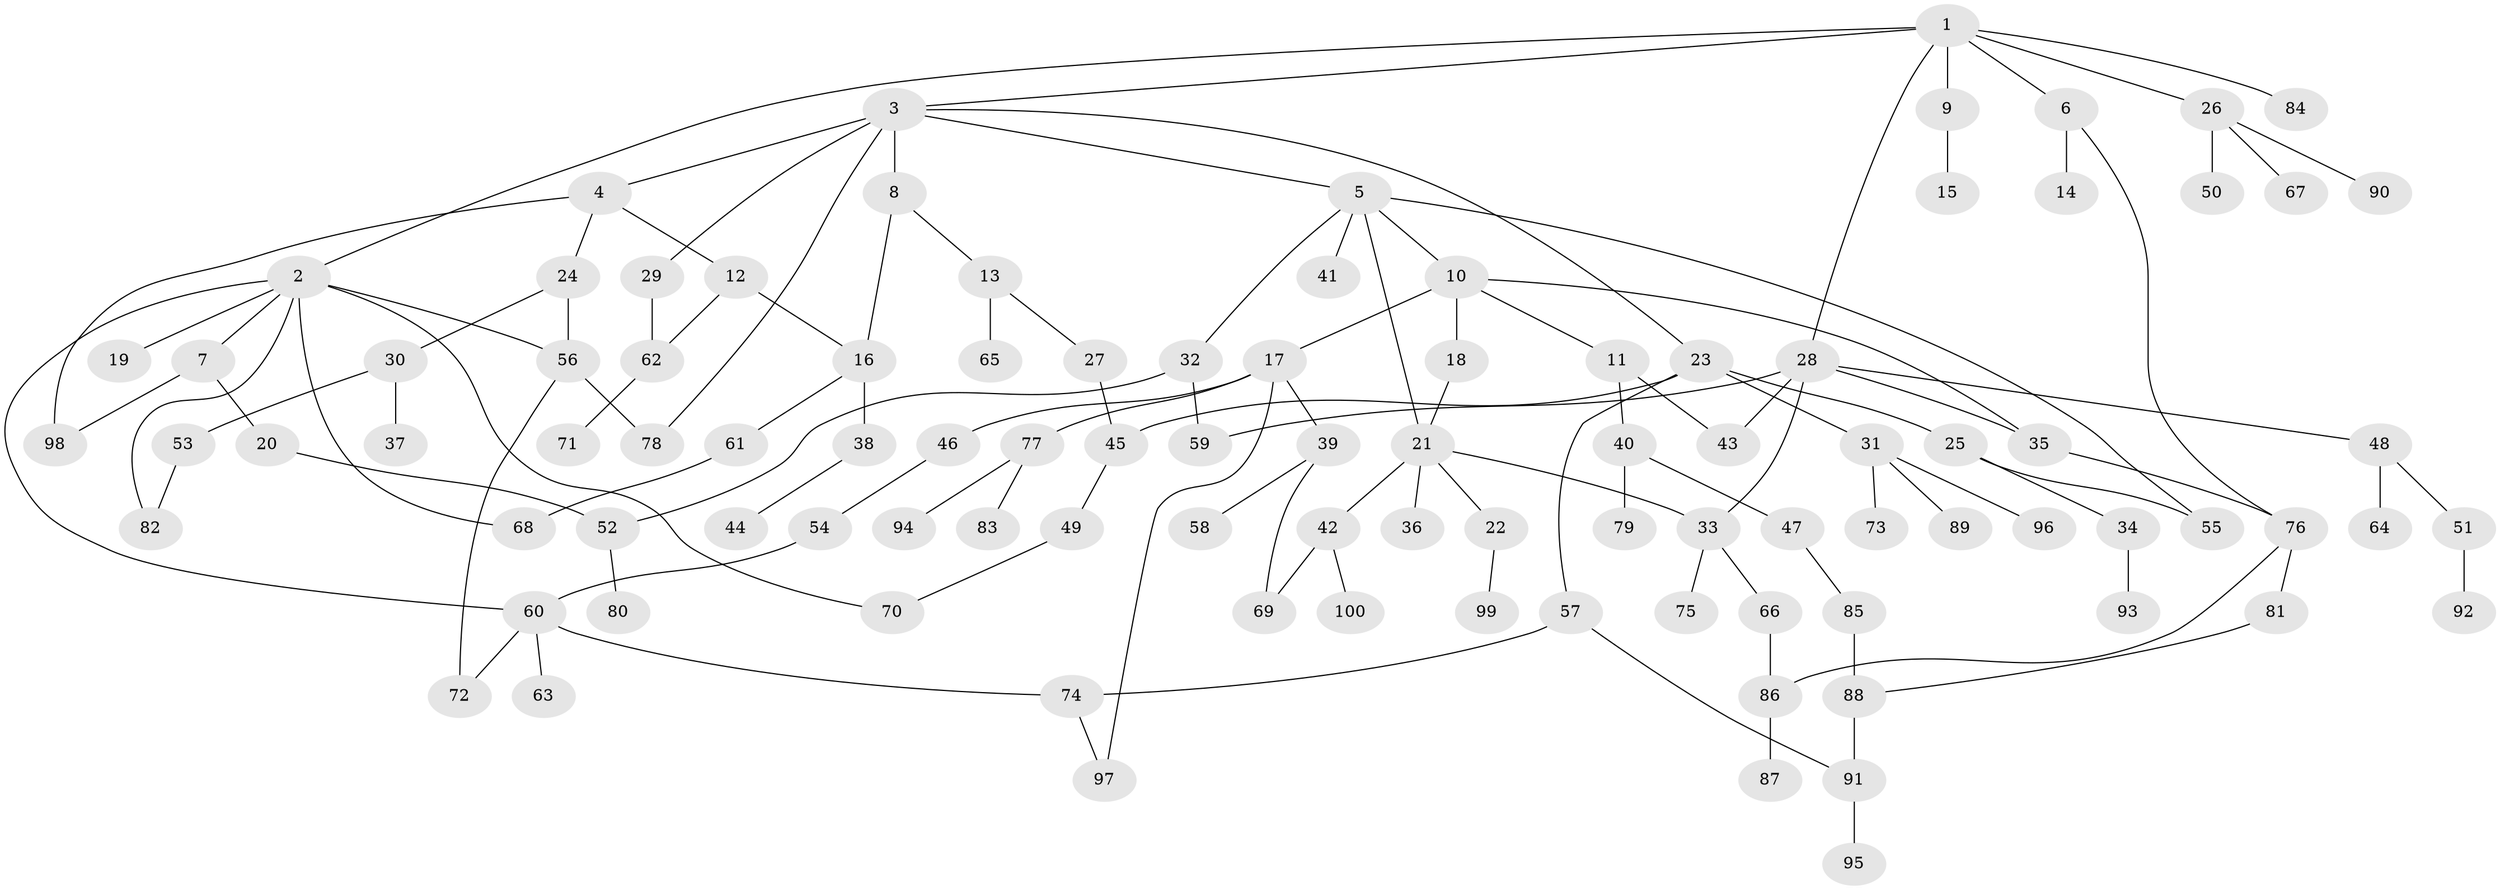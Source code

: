 // Generated by graph-tools (version 1.1) at 2025/34/03/09/25 02:34:29]
// undirected, 100 vertices, 124 edges
graph export_dot {
graph [start="1"]
  node [color=gray90,style=filled];
  1;
  2;
  3;
  4;
  5;
  6;
  7;
  8;
  9;
  10;
  11;
  12;
  13;
  14;
  15;
  16;
  17;
  18;
  19;
  20;
  21;
  22;
  23;
  24;
  25;
  26;
  27;
  28;
  29;
  30;
  31;
  32;
  33;
  34;
  35;
  36;
  37;
  38;
  39;
  40;
  41;
  42;
  43;
  44;
  45;
  46;
  47;
  48;
  49;
  50;
  51;
  52;
  53;
  54;
  55;
  56;
  57;
  58;
  59;
  60;
  61;
  62;
  63;
  64;
  65;
  66;
  67;
  68;
  69;
  70;
  71;
  72;
  73;
  74;
  75;
  76;
  77;
  78;
  79;
  80;
  81;
  82;
  83;
  84;
  85;
  86;
  87;
  88;
  89;
  90;
  91;
  92;
  93;
  94;
  95;
  96;
  97;
  98;
  99;
  100;
  1 -- 2;
  1 -- 3;
  1 -- 6;
  1 -- 9;
  1 -- 26;
  1 -- 28;
  1 -- 84;
  2 -- 7;
  2 -- 19;
  2 -- 56;
  2 -- 68;
  2 -- 82;
  2 -- 60;
  2 -- 70;
  3 -- 4;
  3 -- 5;
  3 -- 8;
  3 -- 23;
  3 -- 29;
  3 -- 78;
  4 -- 12;
  4 -- 24;
  4 -- 98;
  5 -- 10;
  5 -- 32;
  5 -- 41;
  5 -- 55;
  5 -- 21;
  6 -- 14;
  6 -- 76;
  7 -- 20;
  7 -- 98;
  8 -- 13;
  8 -- 16;
  9 -- 15;
  10 -- 11;
  10 -- 17;
  10 -- 18;
  10 -- 35;
  11 -- 40;
  11 -- 43;
  12 -- 16;
  12 -- 62;
  13 -- 27;
  13 -- 65;
  16 -- 38;
  16 -- 61;
  17 -- 39;
  17 -- 46;
  17 -- 77;
  17 -- 97;
  18 -- 21;
  20 -- 52;
  21 -- 22;
  21 -- 33;
  21 -- 36;
  21 -- 42;
  22 -- 99;
  23 -- 25;
  23 -- 31;
  23 -- 57;
  23 -- 45;
  24 -- 30;
  24 -- 56;
  25 -- 34;
  25 -- 55;
  26 -- 50;
  26 -- 67;
  26 -- 90;
  27 -- 45;
  28 -- 35;
  28 -- 48;
  28 -- 59;
  28 -- 33;
  28 -- 43;
  29 -- 62;
  30 -- 37;
  30 -- 53;
  31 -- 73;
  31 -- 89;
  31 -- 96;
  32 -- 59;
  32 -- 52;
  33 -- 66;
  33 -- 75;
  34 -- 93;
  35 -- 76;
  38 -- 44;
  39 -- 58;
  39 -- 69;
  40 -- 47;
  40 -- 79;
  42 -- 69;
  42 -- 100;
  45 -- 49;
  46 -- 54;
  47 -- 85;
  48 -- 51;
  48 -- 64;
  49 -- 70;
  51 -- 92;
  52 -- 80;
  53 -- 82;
  54 -- 60;
  56 -- 72;
  56 -- 78;
  57 -- 91;
  57 -- 74;
  60 -- 63;
  60 -- 74;
  60 -- 72;
  61 -- 68;
  62 -- 71;
  66 -- 86;
  74 -- 97;
  76 -- 81;
  76 -- 86;
  77 -- 83;
  77 -- 94;
  81 -- 88;
  85 -- 88;
  86 -- 87;
  88 -- 91;
  91 -- 95;
}
